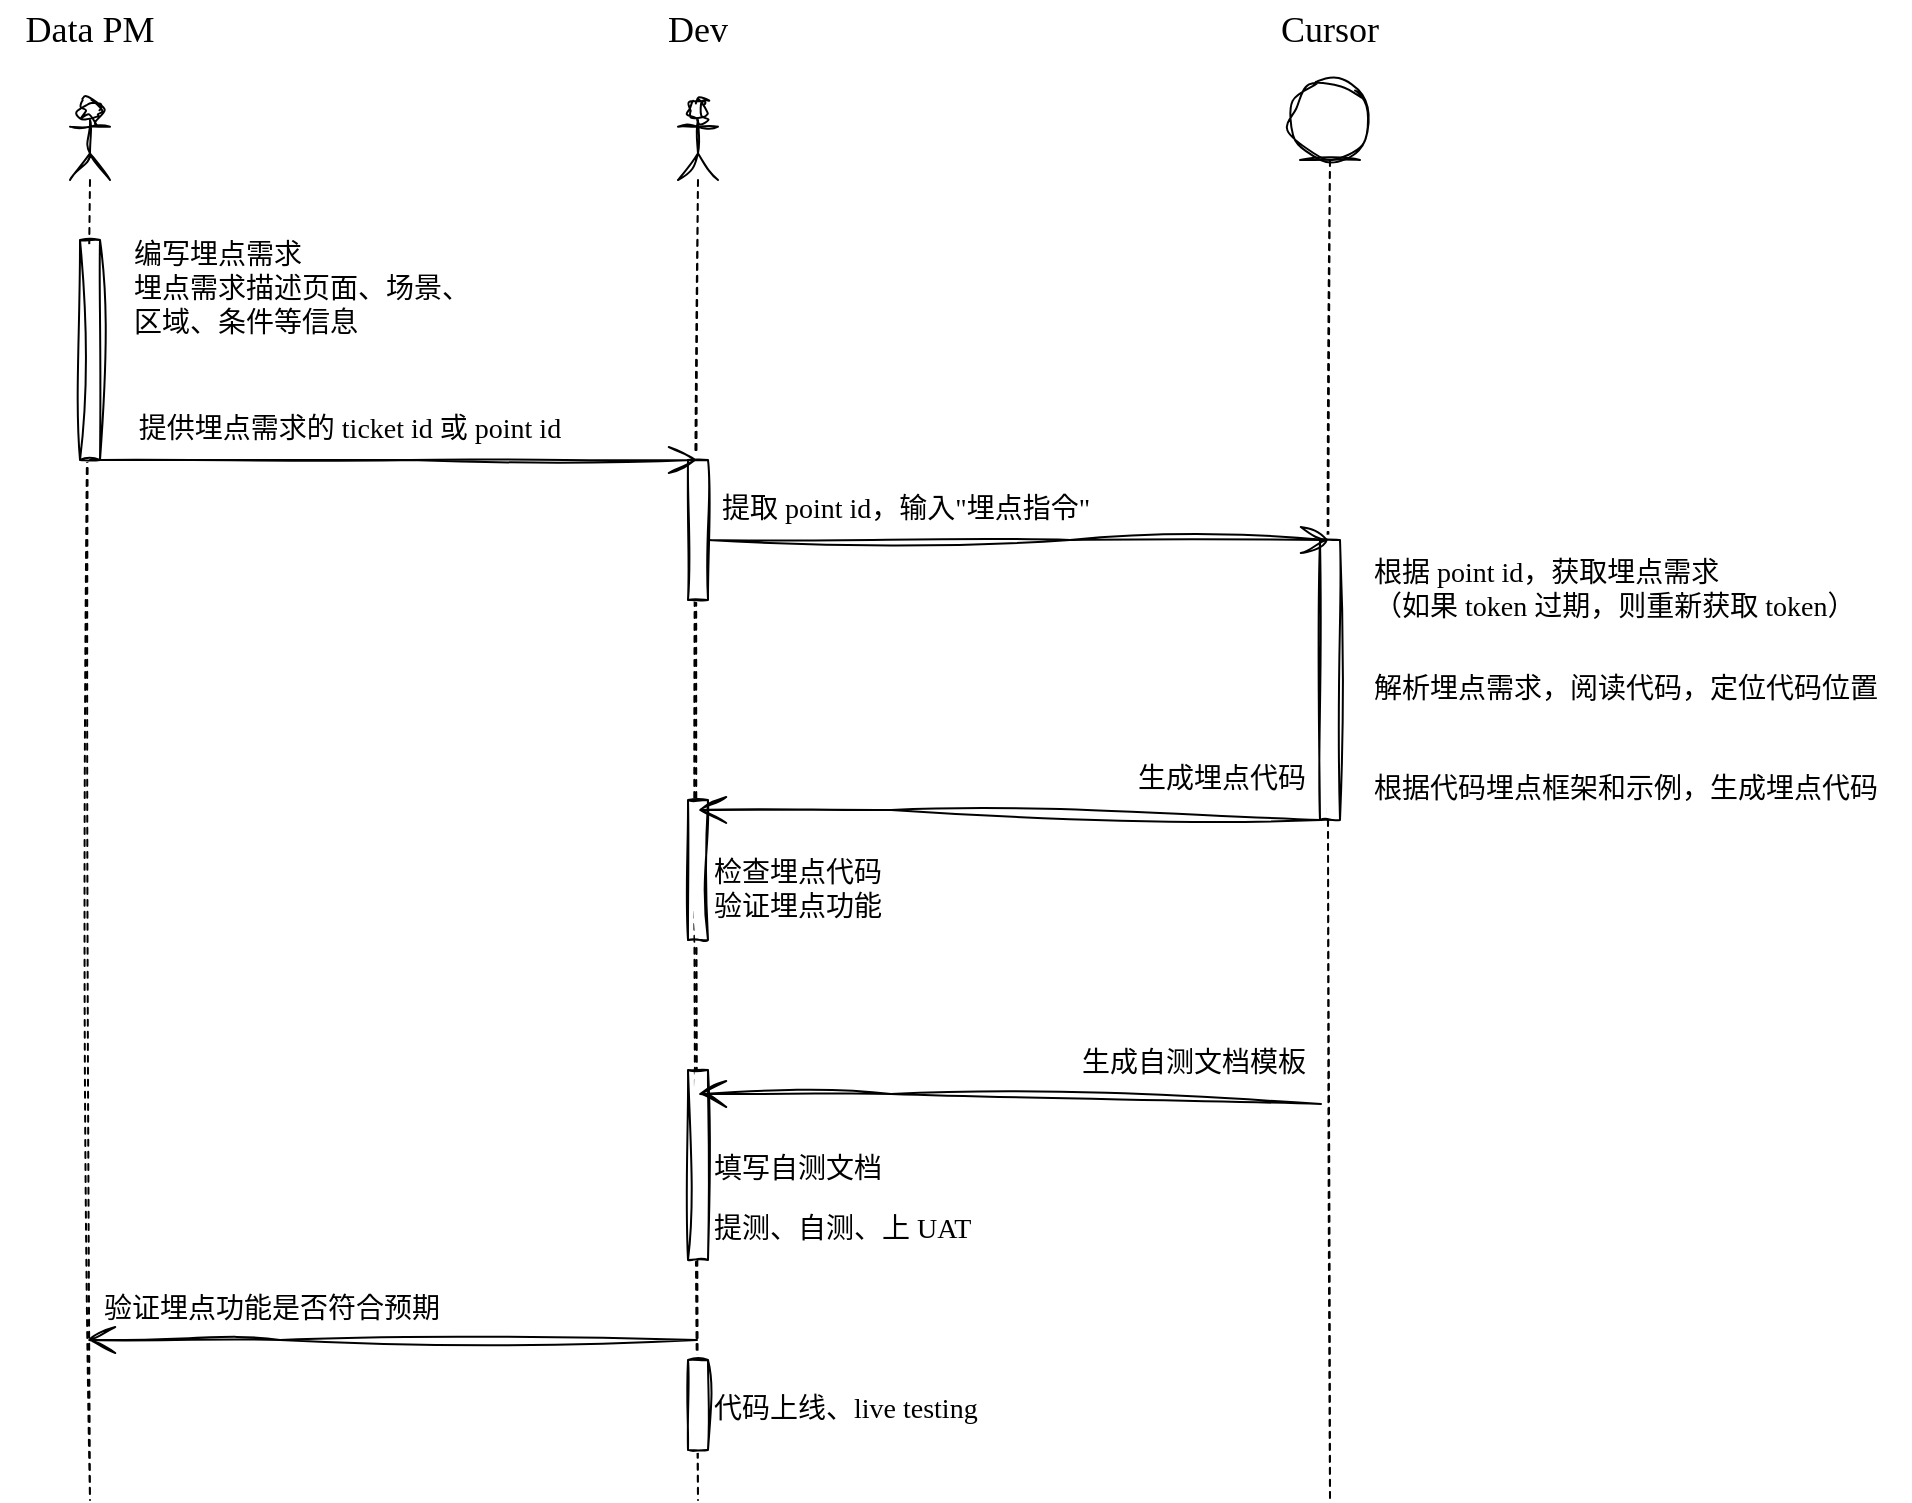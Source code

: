<mxfile version="27.1.1">
  <diagram name="第 1 页" id="G-UP8B3y46uZl5Mjnxwu">
    <mxGraphModel dx="1412" dy="882" grid="1" gridSize="10" guides="1" tooltips="1" connect="1" arrows="1" fold="1" page="1" pageScale="1" pageWidth="827" pageHeight="1169" math="0" shadow="0">
      <root>
        <mxCell id="0" />
        <mxCell id="1" parent="0" />
        <mxCell id="oheXNA1Uqf13AkaYdv0t-1" value="" style="shape=umlLifeline;perimeter=lifelinePerimeter;whiteSpace=wrap;html=1;container=1;dropTarget=0;collapsible=0;recursiveResize=0;outlineConnect=0;portConstraint=eastwest;newEdgeStyle={&quot;curved&quot;:0,&quot;rounded&quot;:0};participant=umlActor;sketch=1;hachureGap=4;jiggle=2;curveFitting=1;fontFamily=手札体-简;fontSize=14;" vertex="1" parent="1">
          <mxGeometry x="100" y="100" width="20" height="700" as="geometry" />
        </mxCell>
        <mxCell id="oheXNA1Uqf13AkaYdv0t-7" value="" style="html=1;points=[[0,0,0,0,5],[0,1,0,0,-5],[1,0,0,0,5],[1,1,0,0,-5]];perimeter=orthogonalPerimeter;outlineConnect=0;targetShapes=umlLifeline;portConstraint=eastwest;newEdgeStyle={&quot;curved&quot;:0,&quot;rounded&quot;:0};sketch=1;hachureGap=4;jiggle=2;curveFitting=1;fontFamily=手札体-简;fontSize=14;" vertex="1" parent="oheXNA1Uqf13AkaYdv0t-1">
          <mxGeometry x="5" y="70" width="10" height="110" as="geometry" />
        </mxCell>
        <mxCell id="oheXNA1Uqf13AkaYdv0t-2" value="" style="shape=umlLifeline;perimeter=lifelinePerimeter;whiteSpace=wrap;html=1;container=1;dropTarget=0;collapsible=0;recursiveResize=0;outlineConnect=0;portConstraint=eastwest;newEdgeStyle={&quot;curved&quot;:0,&quot;rounded&quot;:0};participant=umlActor;sketch=1;hachureGap=4;jiggle=2;curveFitting=1;fontFamily=手札体-简;fontSize=14;" vertex="1" parent="1">
          <mxGeometry x="404" y="100" width="20" height="700" as="geometry" />
        </mxCell>
        <mxCell id="oheXNA1Uqf13AkaYdv0t-12" value="" style="html=1;points=[[0,0,0,0,5],[0,1,0,0,-5],[1,0,0,0,5],[1,1,0,0,-5]];perimeter=orthogonalPerimeter;outlineConnect=0;targetShapes=umlLifeline;portConstraint=eastwest;newEdgeStyle={&quot;curved&quot;:0,&quot;rounded&quot;:0};sketch=1;hachureGap=4;jiggle=2;curveFitting=1;fontFamily=手札体-简;fontSize=14;" vertex="1" parent="oheXNA1Uqf13AkaYdv0t-2">
          <mxGeometry x="5" y="180" width="10" height="70" as="geometry" />
        </mxCell>
        <mxCell id="oheXNA1Uqf13AkaYdv0t-24" value="" style="html=1;points=[[0,0,0,0,5],[0,1,0,0,-5],[1,0,0,0,5],[1,1,0,0,-5]];perimeter=orthogonalPerimeter;outlineConnect=0;targetShapes=umlLifeline;portConstraint=eastwest;newEdgeStyle={&quot;curved&quot;:0,&quot;rounded&quot;:0};sketch=1;hachureGap=4;jiggle=2;curveFitting=1;fontFamily=手札体-简;fontSize=14;" vertex="1" parent="oheXNA1Uqf13AkaYdv0t-2">
          <mxGeometry x="5" y="350" width="10" height="70" as="geometry" />
        </mxCell>
        <mxCell id="oheXNA1Uqf13AkaYdv0t-28" value="" style="html=1;points=[[0,0,0,0,5],[0,1,0,0,-5],[1,0,0,0,5],[1,1,0,0,-5]];perimeter=orthogonalPerimeter;outlineConnect=0;targetShapes=umlLifeline;portConstraint=eastwest;newEdgeStyle={&quot;curved&quot;:0,&quot;rounded&quot;:0};sketch=1;hachureGap=4;jiggle=2;curveFitting=1;fontFamily=手札体-简;fontSize=14;" vertex="1" parent="oheXNA1Uqf13AkaYdv0t-2">
          <mxGeometry x="5" y="485" width="10" height="95" as="geometry" />
        </mxCell>
        <mxCell id="oheXNA1Uqf13AkaYdv0t-33" value="" style="html=1;points=[[0,0,0,0,5],[0,1,0,0,-5],[1,0,0,0,5],[1,1,0,0,-5]];perimeter=orthogonalPerimeter;outlineConnect=0;targetShapes=umlLifeline;portConstraint=eastwest;newEdgeStyle={&quot;curved&quot;:0,&quot;rounded&quot;:0};sketch=1;hachureGap=4;jiggle=2;curveFitting=1;fontFamily=手札体-简;fontSize=14;" vertex="1" parent="oheXNA1Uqf13AkaYdv0t-2">
          <mxGeometry x="5" y="630" width="10" height="45" as="geometry" />
        </mxCell>
        <mxCell id="oheXNA1Uqf13AkaYdv0t-3" value="" style="shape=umlLifeline;perimeter=lifelinePerimeter;whiteSpace=wrap;html=1;container=1;dropTarget=0;collapsible=0;recursiveResize=0;outlineConnect=0;portConstraint=eastwest;newEdgeStyle={&quot;curved&quot;:0,&quot;rounded&quot;:0};participant=umlEntity;sketch=1;hachureGap=4;jiggle=2;curveFitting=1;fontFamily=手札体-简;fontSize=14;" vertex="1" parent="1">
          <mxGeometry x="710" y="90" width="40" height="710" as="geometry" />
        </mxCell>
        <mxCell id="oheXNA1Uqf13AkaYdv0t-16" value="" style="html=1;points=[[0,0,0,0,5],[0,1,0,0,-5],[1,0,0,0,5],[1,1,0,0,-5]];perimeter=orthogonalPerimeter;outlineConnect=0;targetShapes=umlLifeline;portConstraint=eastwest;newEdgeStyle={&quot;curved&quot;:0,&quot;rounded&quot;:0};sketch=1;hachureGap=4;jiggle=2;curveFitting=1;fontFamily=手札体-简;fontSize=14;" vertex="1" parent="oheXNA1Uqf13AkaYdv0t-3">
          <mxGeometry x="15" y="230" width="10" height="140" as="geometry" />
        </mxCell>
        <mxCell id="oheXNA1Uqf13AkaYdv0t-4" value="Data PM" style="text;html=1;align=center;verticalAlign=middle;whiteSpace=wrap;rounded=0;fontFamily=手札体-简;fontSize=18;" vertex="1" parent="1">
          <mxGeometry x="65" y="50" width="90" height="30" as="geometry" />
        </mxCell>
        <mxCell id="oheXNA1Uqf13AkaYdv0t-5" value="Dev" style="text;html=1;align=center;verticalAlign=middle;whiteSpace=wrap;rounded=0;fontFamily=手札体-简;fontSize=18;" vertex="1" parent="1">
          <mxGeometry x="384" y="50" width="60" height="30" as="geometry" />
        </mxCell>
        <mxCell id="oheXNA1Uqf13AkaYdv0t-6" value="Cursor" style="text;html=1;align=center;verticalAlign=middle;whiteSpace=wrap;rounded=0;fontFamily=手札体-简;fontSize=18;" vertex="1" parent="1">
          <mxGeometry x="700" y="50" width="60" height="30" as="geometry" />
        </mxCell>
        <mxCell id="oheXNA1Uqf13AkaYdv0t-8" value="编写埋点需求&lt;div&gt;埋点需求描述页面、场景、区域、条件等信息&lt;/div&gt;" style="text;html=1;align=left;verticalAlign=middle;whiteSpace=wrap;rounded=0;fontFamily=手札体-简;fontSize=14;" vertex="1" parent="1">
          <mxGeometry x="130" y="180" width="170" height="30" as="geometry" />
        </mxCell>
        <mxCell id="oheXNA1Uqf13AkaYdv0t-10" value="&lt;div&gt;提供埋点需求的 ticket id 或 point id&lt;/div&gt;" style="text;html=1;align=center;verticalAlign=middle;whiteSpace=wrap;rounded=0;fontFamily=手札体-简;fontSize=14;" vertex="1" parent="1">
          <mxGeometry x="120" y="250" width="240" height="30" as="geometry" />
        </mxCell>
        <mxCell id="oheXNA1Uqf13AkaYdv0t-11" value="" style="endArrow=open;endFill=1;endSize=12;html=1;rounded=0;sketch=1;hachureGap=4;jiggle=2;curveFitting=1;fontFamily=手札体-简;fontSize=14;" edge="1" parent="1" source="oheXNA1Uqf13AkaYdv0t-1" target="oheXNA1Uqf13AkaYdv0t-2">
          <mxGeometry width="160" relative="1" as="geometry">
            <mxPoint x="180" y="260" as="sourcePoint" />
            <mxPoint x="340" y="260" as="targetPoint" />
            <Array as="points">
              <mxPoint x="270" y="280" />
            </Array>
          </mxGeometry>
        </mxCell>
        <mxCell id="oheXNA1Uqf13AkaYdv0t-14" value="" style="endArrow=open;endFill=1;endSize=12;html=1;rounded=0;sketch=1;hachureGap=4;jiggle=2;curveFitting=1;fontFamily=手札体-简;fontSize=14;" edge="1" parent="1">
          <mxGeometry width="160" relative="1" as="geometry">
            <mxPoint x="419" y="320" as="sourcePoint" />
            <mxPoint x="729.5" y="320" as="targetPoint" />
            <Array as="points">
              <mxPoint x="600" y="320" />
            </Array>
          </mxGeometry>
        </mxCell>
        <mxCell id="oheXNA1Uqf13AkaYdv0t-15" value="&lt;div&gt;提取 point id，输入&quot;&lt;span style=&quot;background-color: transparent; color: light-dark(rgb(0, 0, 0), rgb(255, 255, 255));&quot;&gt;埋点指令&lt;/span&gt;&lt;span style=&quot;background-color: transparent; color: light-dark(rgb(0, 0, 0), rgb(255, 255, 255));&quot;&gt;&quot;&lt;/span&gt;&lt;/div&gt;" style="text;html=1;align=left;verticalAlign=middle;whiteSpace=wrap;rounded=0;fontFamily=手札体-简;fontSize=14;" vertex="1" parent="1">
          <mxGeometry x="424" y="290" width="240" height="30" as="geometry" />
        </mxCell>
        <mxCell id="oheXNA1Uqf13AkaYdv0t-17" value="根据 point id，获取埋点需求&lt;div&gt;（如果 token 过期，则重新获取 token）&lt;/div&gt;" style="text;html=1;align=left;verticalAlign=middle;whiteSpace=wrap;rounded=0;fontFamily=手札体-简;fontSize=14;" vertex="1" parent="1">
          <mxGeometry x="750" y="330" width="270" height="30" as="geometry" />
        </mxCell>
        <mxCell id="oheXNA1Uqf13AkaYdv0t-18" value="解析埋点需求，阅读代码，定位代码位置" style="text;html=1;align=left;verticalAlign=middle;whiteSpace=wrap;rounded=0;fontFamily=手札体-简;fontSize=14;" vertex="1" parent="1">
          <mxGeometry x="750" y="380" width="270" height="30" as="geometry" />
        </mxCell>
        <mxCell id="oheXNA1Uqf13AkaYdv0t-20" value="根据代码埋点框架和示例，生成埋点代码" style="text;html=1;align=left;verticalAlign=middle;whiteSpace=wrap;rounded=0;fontFamily=手札体-简;fontSize=14;" vertex="1" parent="1">
          <mxGeometry x="750" y="430" width="270" height="30" as="geometry" />
        </mxCell>
        <mxCell id="oheXNA1Uqf13AkaYdv0t-21" value="" style="endArrow=open;endFill=1;endSize=12;html=1;rounded=0;sketch=1;hachureGap=4;jiggle=2;curveFitting=1;fontFamily=手札体-简;fontSize=14;exitX=0;exitY=1;exitDx=0;exitDy=-5;exitPerimeter=0;" edge="1" parent="1">
          <mxGeometry width="160" relative="1" as="geometry">
            <mxPoint x="725.5" y="460" as="sourcePoint" />
            <mxPoint x="414" y="455" as="targetPoint" />
            <Array as="points">
              <mxPoint x="510.5" y="455" />
            </Array>
          </mxGeometry>
        </mxCell>
        <mxCell id="oheXNA1Uqf13AkaYdv0t-23" value="生成埋点代码" style="text;html=1;align=right;verticalAlign=middle;whiteSpace=wrap;rounded=0;fontFamily=手札体-简;fontSize=14;" vertex="1" parent="1">
          <mxGeometry x="420" y="425" width="300" height="30" as="geometry" />
        </mxCell>
        <mxCell id="oheXNA1Uqf13AkaYdv0t-25" value="检查埋点代码&lt;div&gt;验证埋点功能&lt;/div&gt;" style="text;html=1;align=left;verticalAlign=middle;whiteSpace=wrap;rounded=0;fontFamily=手札体-简;fontSize=14;" vertex="1" parent="1">
          <mxGeometry x="420" y="480" width="270" height="30" as="geometry" />
        </mxCell>
        <mxCell id="oheXNA1Uqf13AkaYdv0t-26" value="" style="endArrow=open;endFill=1;endSize=12;html=1;rounded=0;sketch=1;hachureGap=4;jiggle=2;curveFitting=1;fontFamily=手札体-简;fontSize=14;exitX=0;exitY=1;exitDx=0;exitDy=-5;exitPerimeter=0;" edge="1" parent="1">
          <mxGeometry width="160" relative="1" as="geometry">
            <mxPoint x="725.5" y="602" as="sourcePoint" />
            <mxPoint x="414" y="597" as="targetPoint" />
            <Array as="points">
              <mxPoint x="510.5" y="597" />
            </Array>
          </mxGeometry>
        </mxCell>
        <mxCell id="oheXNA1Uqf13AkaYdv0t-27" value="生成自测文档模板" style="text;html=1;align=right;verticalAlign=middle;whiteSpace=wrap;rounded=0;fontFamily=手札体-简;fontSize=14;" vertex="1" parent="1">
          <mxGeometry x="420" y="567" width="300" height="30" as="geometry" />
        </mxCell>
        <mxCell id="oheXNA1Uqf13AkaYdv0t-29" value="填写自测文档" style="text;html=1;align=left;verticalAlign=middle;whiteSpace=wrap;rounded=0;fontFamily=手札体-简;fontSize=14;" vertex="1" parent="1">
          <mxGeometry x="420" y="620" width="270" height="30" as="geometry" />
        </mxCell>
        <mxCell id="oheXNA1Uqf13AkaYdv0t-30" value="提测、自测、上 UAT" style="text;html=1;align=left;verticalAlign=middle;whiteSpace=wrap;rounded=0;fontFamily=手札体-简;fontSize=14;" vertex="1" parent="1">
          <mxGeometry x="420" y="650" width="270" height="30" as="geometry" />
        </mxCell>
        <mxCell id="oheXNA1Uqf13AkaYdv0t-31" value="" style="endArrow=open;endFill=1;endSize=12;html=1;rounded=0;sketch=1;hachureGap=4;jiggle=2;curveFitting=1;fontFamily=手札体-简;fontSize=14;" edge="1" parent="1" source="oheXNA1Uqf13AkaYdv0t-2">
          <mxGeometry width="160" relative="1" as="geometry">
            <mxPoint x="390" y="725" as="sourcePoint" />
            <mxPoint x="108.5" y="720" as="targetPoint" />
            <Array as="points">
              <mxPoint x="205" y="720" />
            </Array>
          </mxGeometry>
        </mxCell>
        <mxCell id="oheXNA1Uqf13AkaYdv0t-32" value="验证埋点功能是否符合预期" style="text;html=1;align=left;verticalAlign=middle;whiteSpace=wrap;rounded=0;fontFamily=手札体-简;fontSize=14;" vertex="1" parent="1">
          <mxGeometry x="114.5" y="690" width="285.5" height="30" as="geometry" />
        </mxCell>
        <mxCell id="oheXNA1Uqf13AkaYdv0t-34" value="代码上线、live testing" style="text;html=1;align=left;verticalAlign=middle;whiteSpace=wrap;rounded=0;fontFamily=手札体-简;fontSize=14;" vertex="1" parent="1">
          <mxGeometry x="420" y="740" width="270" height="30" as="geometry" />
        </mxCell>
      </root>
    </mxGraphModel>
  </diagram>
</mxfile>

